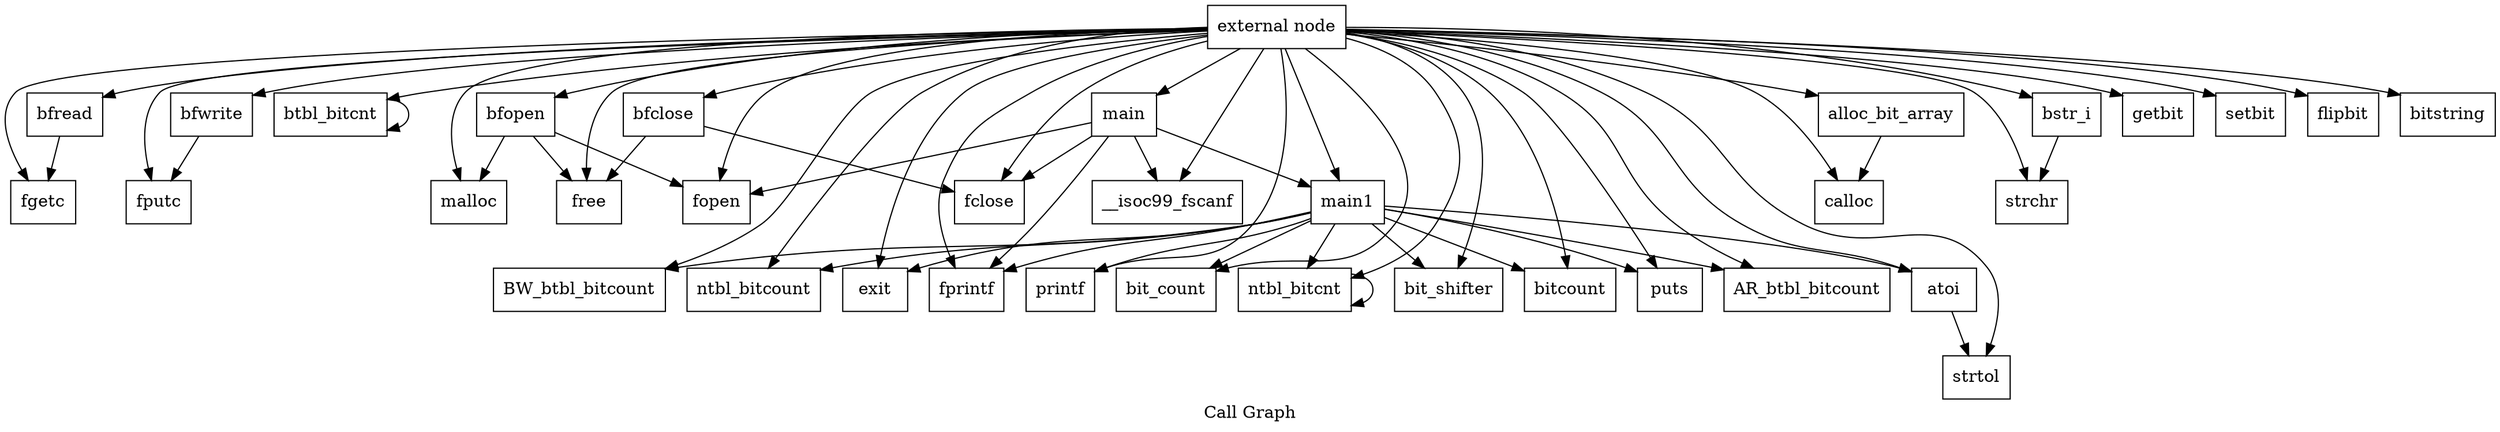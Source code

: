 digraph "Call Graph"{
label="Call Graph";
Nodebfread [shape=record, label="{bfread}"];
Nodefputc [shape=record, label="{fputc}"];
Nodebtbl_bitcnt [shape=record, label="{btbl_bitcnt}"];
Nodebfclose [shape=record, label="{bfclose}"];
NodeBW_btbl_bitcount [shape=record, label="{BW_btbl_bitcount}"];
Nodemain [shape=record, label="{main}"];
Nodentbl_bitcount [shape=record, label="{ntbl_bitcount}"];
Nodealloc_bit_array [shape=record, label="{alloc_bit_array}"];
Nodebfwrite [shape=record, label="{bfwrite}"];
Nodebstr_i [shape=record, label="{bstr_i}"];
Nodestrtol [shape=record, label="{strtol}"];
Nodefree [shape=record, label="{free}"];
Nodeexit [shape=record, label="{exit}"];
Nodeprintf [shape=record, label="{printf}"];
Nodefprintf [shape=record, label="{fprintf}"];
Nodebit_count [shape=record, label="{bit_count}"];
Nodefclose [shape=record, label="{fclose}"];
Nodegetbit [shape=record, label="{getbit}"];
Nodecalloc [shape=record, label="{calloc}"];
Nodentbl_bitcnt [shape=record, label="{ntbl_bitcnt}"];
Nodebit_shifter [shape=record, label="{bit_shifter}"];
Nodesetbit [shape=record, label="{setbit}"];
Nodebitcount [shape=record, label="{bitcount}"];
Nodeputs [shape=record, label="{puts}"];
NodeAR_btbl_bitcount [shape=record, label="{AR_btbl_bitcount}"];
Nodefgetc [shape=record, label="{fgetc}"];
Node__isoc99_fscanf [shape=record, label="{__isoc99_fscanf}"];
Nodebfopen [shape=record, label="{bfopen}"];
Nodefopen [shape=record, label="{fopen}"];
Nodeflipbit [shape=record, label="{flipbit}"];
Nodemalloc [shape=record, label="{malloc}"];
Nodestrchr [shape=record, label="{strchr}"];
Nodebitstring [shape=record, label="{bitstring}"];
Nodemain1 [shape=record, label="{main1}"];
Nodeatoi [shape=record, label="{atoi}"];
NodeExternal [shape=record, label="{external node}"];
NodeExternal -> Nodebfread;
NodeExternal -> Nodefputc;
NodeExternal -> Nodebtbl_bitcnt;
NodeExternal -> Nodebfclose;
NodeExternal -> NodeBW_btbl_bitcount;
NodeExternal -> Nodemain;
NodeExternal -> Nodentbl_bitcount;
NodeExternal -> Nodealloc_bit_array;
NodeExternal -> Nodebfwrite;
NodeExternal -> Nodebstr_i;
NodeExternal -> Nodestrtol;
NodeExternal -> Nodefree;
NodeExternal -> Nodeexit;
NodeExternal -> Nodeprintf;
NodeExternal -> Nodefprintf;
NodeExternal -> Nodebit_count;
NodeExternal -> Nodefclose;
NodeExternal -> Nodegetbit;
NodeExternal -> Nodecalloc;
NodeExternal -> Nodentbl_bitcnt;
NodeExternal -> Nodebit_shifter;
NodeExternal -> Nodesetbit;
NodeExternal -> Nodebitcount;
NodeExternal -> Nodeputs;
NodeExternal -> NodeAR_btbl_bitcount;
NodeExternal -> Nodefgetc;
NodeExternal -> Node__isoc99_fscanf;
NodeExternal -> Nodebfopen;
NodeExternal -> Nodefopen;
NodeExternal -> Nodeflipbit;
NodeExternal -> Nodemalloc;
NodeExternal -> Nodestrchr;
NodeExternal -> Nodebitstring;
NodeExternal -> Nodemain1;
NodeExternal -> Nodeatoi;
Nodealloc_bit_array -> Nodecalloc;
Nodentbl_bitcnt -> Nodentbl_bitcnt;
Nodebtbl_bitcnt -> Nodebtbl_bitcnt;
Nodemain1 -> Nodefprintf;
Nodemain1 -> Nodeexit;
Nodemain1 -> Nodeatoi;
Nodemain1 -> Nodeputs;
Nodemain1 -> Nodebit_count;
Nodemain1 -> Nodebitcount;
Nodemain1 -> Nodentbl_bitcnt;
Nodemain1 -> Nodentbl_bitcount;
Nodemain1 -> NodeBW_btbl_bitcount;
Nodemain1 -> NodeAR_btbl_bitcount;
Nodemain1 -> Nodebit_shifter;
Nodemain1 -> Nodeprintf;
Nodeatoi -> Nodestrtol;
Nodebfopen -> Nodemalloc;
Nodebfopen -> Nodefopen;
Nodebfopen -> Nodefree;
Nodebfread -> Nodefgetc;
Nodebfwrite -> Nodefputc;
Nodebfclose -> Nodefclose;
Nodebfclose -> Nodefree;
Nodebstr_i -> Nodestrchr;
Nodemain -> Nodefopen;
Nodemain -> Nodefprintf;
Nodemain -> Node__isoc99_fscanf;
Nodemain -> Nodefclose;
Nodemain -> Nodemain1;
}
